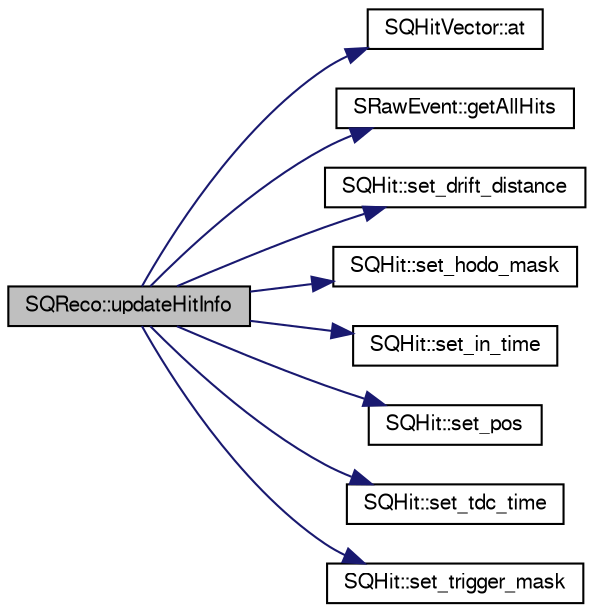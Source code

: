 digraph "SQReco::updateHitInfo"
{
  bgcolor="transparent";
  edge [fontname="FreeSans",fontsize="10",labelfontname="FreeSans",labelfontsize="10"];
  node [fontname="FreeSans",fontsize="10",shape=record];
  rankdir="LR";
  Node1 [label="SQReco::updateHitInfo",height=0.2,width=0.4,color="black", fillcolor="grey75", style="filled" fontcolor="black"];
  Node1 -> Node2 [color="midnightblue",fontsize="10",style="solid",fontname="FreeSans"];
  Node2 [label="SQHitVector::at",height=0.2,width=0.4,color="black",URL="$d9/dbc/classSQHitVector.html#a77ceaf92de0b9ab85eafad0770d0db4b"];
  Node1 -> Node3 [color="midnightblue",fontsize="10",style="solid",fontname="FreeSans"];
  Node3 [label="SRawEvent::getAllHits",height=0.2,width=0.4,color="black",URL="$d5/d83/classSRawEvent.html#abd6f13b04ed7155aa744111e9324aa41"];
  Node1 -> Node4 [color="midnightblue",fontsize="10",style="solid",fontname="FreeSans"];
  Node4 [label="SQHit::set_drift_distance",height=0.2,width=0.4,color="black",URL="$de/d79/classSQHit.html#ac4a04a2324c69db1a38fa0b19040b361"];
  Node1 -> Node5 [color="midnightblue",fontsize="10",style="solid",fontname="FreeSans"];
  Node5 [label="SQHit::set_hodo_mask",height=0.2,width=0.4,color="black",URL="$de/d79/classSQHit.html#ab7ef5cd97220b7bec19f37db5e2875b3"];
  Node1 -> Node6 [color="midnightblue",fontsize="10",style="solid",fontname="FreeSans"];
  Node6 [label="SQHit::set_in_time",height=0.2,width=0.4,color="black",URL="$de/d79/classSQHit.html#af76759313e6258d1a2c526591ef79aa6"];
  Node1 -> Node7 [color="midnightblue",fontsize="10",style="solid",fontname="FreeSans"];
  Node7 [label="SQHit::set_pos",height=0.2,width=0.4,color="black",URL="$de/d79/classSQHit.html#a7549b98c01465679c34eedaab71381e6"];
  Node1 -> Node8 [color="midnightblue",fontsize="10",style="solid",fontname="FreeSans"];
  Node8 [label="SQHit::set_tdc_time",height=0.2,width=0.4,color="black",URL="$de/d79/classSQHit.html#a9b0e74b024716ff77dcec3f480f2434b"];
  Node1 -> Node9 [color="midnightblue",fontsize="10",style="solid",fontname="FreeSans"];
  Node9 [label="SQHit::set_trigger_mask",height=0.2,width=0.4,color="black",URL="$de/d79/classSQHit.html#a9a8924314c3d2a19915df9f18866c83b"];
}
